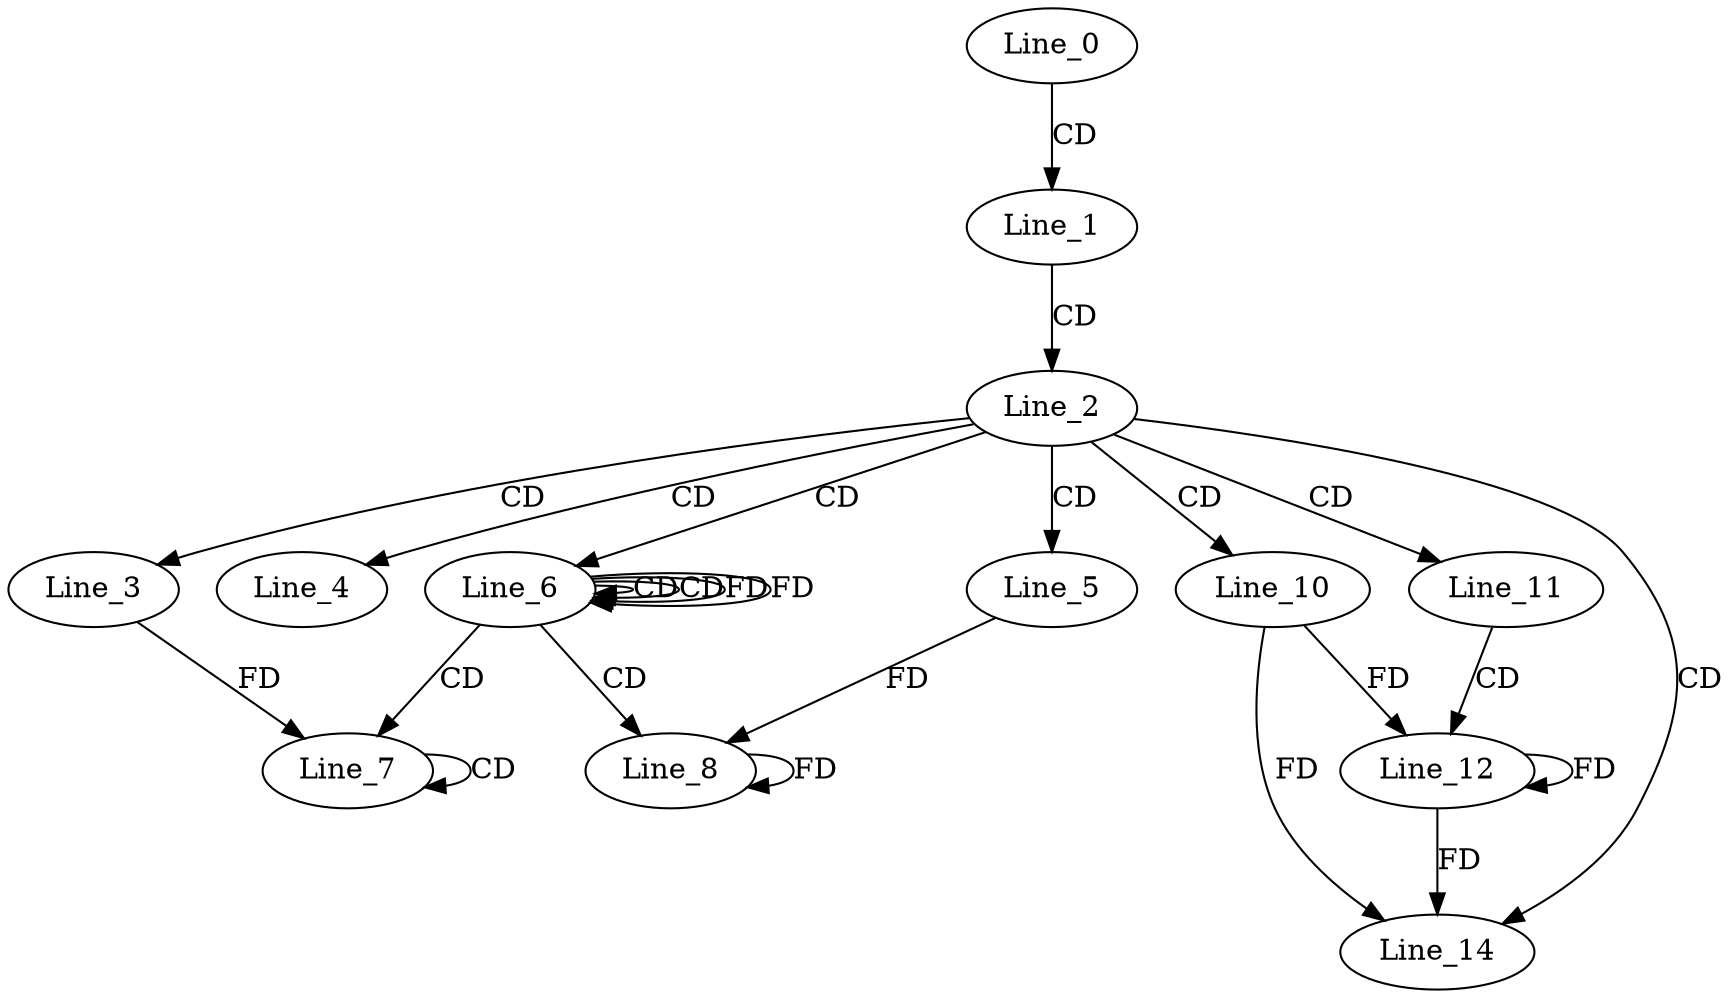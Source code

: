 digraph G {
  Line_0;
  Line_1;
  Line_2;
  Line_3;
  Line_4;
  Line_5;
  Line_6;
  Line_6;
  Line_6;
  Line_7;
  Line_7;
  Line_8;
  Line_10;
  Line_11;
  Line_12;
  Line_14;
  Line_0 -> Line_1 [ label="CD" ];
  Line_1 -> Line_2 [ label="CD" ];
  Line_2 -> Line_3 [ label="CD" ];
  Line_2 -> Line_4 [ label="CD" ];
  Line_2 -> Line_5 [ label="CD" ];
  Line_2 -> Line_6 [ label="CD" ];
  Line_6 -> Line_6 [ label="CD" ];
  Line_6 -> Line_6 [ label="CD" ];
  Line_6 -> Line_6 [ label="FD" ];
  Line_6 -> Line_7 [ label="CD" ];
  Line_7 -> Line_7 [ label="CD" ];
  Line_3 -> Line_7 [ label="FD" ];
  Line_6 -> Line_8 [ label="CD" ];
  Line_8 -> Line_8 [ label="FD" ];
  Line_5 -> Line_8 [ label="FD" ];
  Line_2 -> Line_10 [ label="CD" ];
  Line_2 -> Line_11 [ label="CD" ];
  Line_11 -> Line_12 [ label="CD" ];
  Line_10 -> Line_12 [ label="FD" ];
  Line_12 -> Line_12 [ label="FD" ];
  Line_2 -> Line_14 [ label="CD" ];
  Line_10 -> Line_14 [ label="FD" ];
  Line_12 -> Line_14 [ label="FD" ];
  Line_6 -> Line_6 [ label="FD" ];
}
